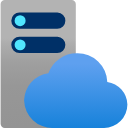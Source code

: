<mxfile version="13.8.7" type="device"><diagram id="EzxZPzDO7TTV3L_xTZrB" name="Page-1"><mxGraphModel dx="1355" dy="799" grid="1" gridSize="10" guides="1" tooltips="1" connect="1" arrows="1" fold="1" page="1" pageScale="1" pageWidth="850" pageHeight="1100" math="0" shadow="0"><root><mxCell id="0"/><mxCell id="1" parent="0"/><mxCell id="I0mXCahKd9xXIAjzP1kR-1" value="" style="aspect=fixed;html=1;points=[];align=center;image;fontSize=12;image=img/lib/azure2/app_services/App_Service_Plans.svg;" vertex="1" parent="1"><mxGeometry x="390" y="380" width="64" height="64" as="geometry"/></mxCell></root></mxGraphModel></diagram></mxfile>
